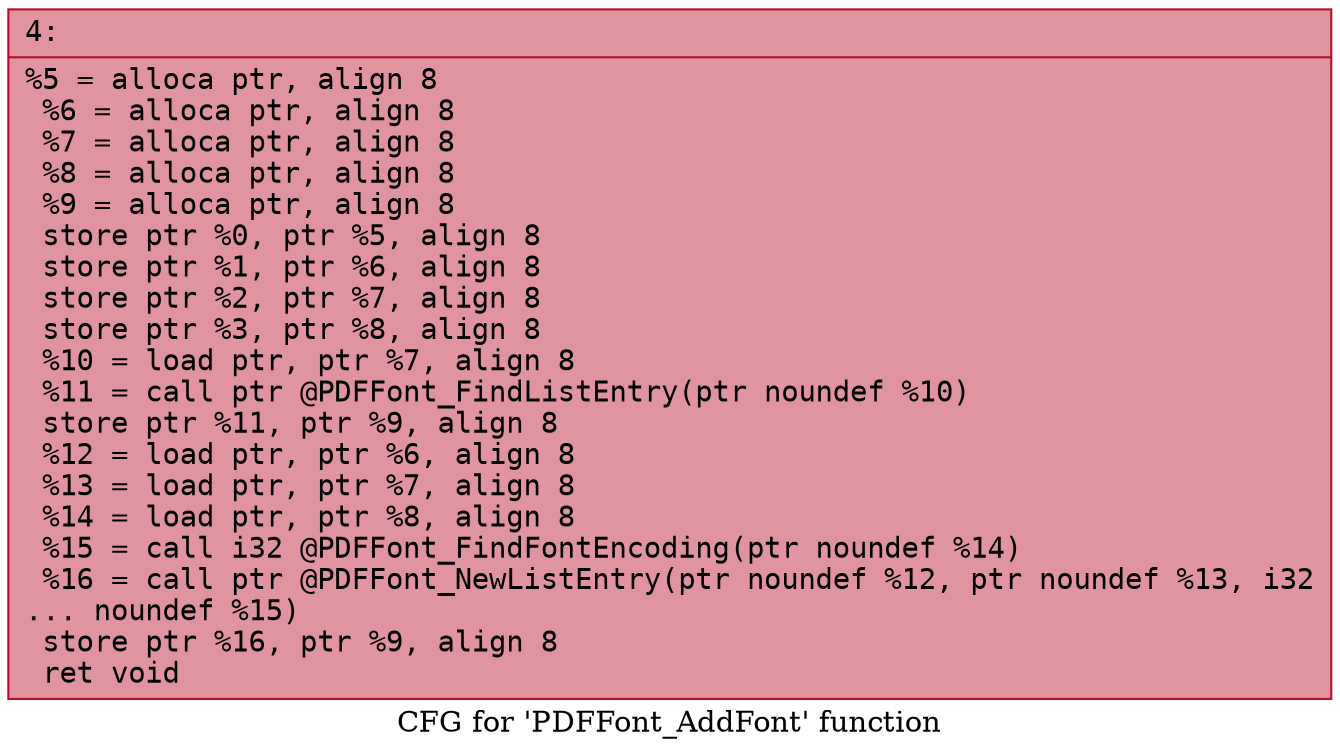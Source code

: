 digraph "CFG for 'PDFFont_AddFont' function" {
	label="CFG for 'PDFFont_AddFont' function";

	Node0x60000052ed00 [shape=record,color="#b70d28ff", style=filled, fillcolor="#b70d2870" fontname="Courier",label="{4:\l|  %5 = alloca ptr, align 8\l  %6 = alloca ptr, align 8\l  %7 = alloca ptr, align 8\l  %8 = alloca ptr, align 8\l  %9 = alloca ptr, align 8\l  store ptr %0, ptr %5, align 8\l  store ptr %1, ptr %6, align 8\l  store ptr %2, ptr %7, align 8\l  store ptr %3, ptr %8, align 8\l  %10 = load ptr, ptr %7, align 8\l  %11 = call ptr @PDFFont_FindListEntry(ptr noundef %10)\l  store ptr %11, ptr %9, align 8\l  %12 = load ptr, ptr %6, align 8\l  %13 = load ptr, ptr %7, align 8\l  %14 = load ptr, ptr %8, align 8\l  %15 = call i32 @PDFFont_FindFontEncoding(ptr noundef %14)\l  %16 = call ptr @PDFFont_NewListEntry(ptr noundef %12, ptr noundef %13, i32\l... noundef %15)\l  store ptr %16, ptr %9, align 8\l  ret void\l}"];
}
